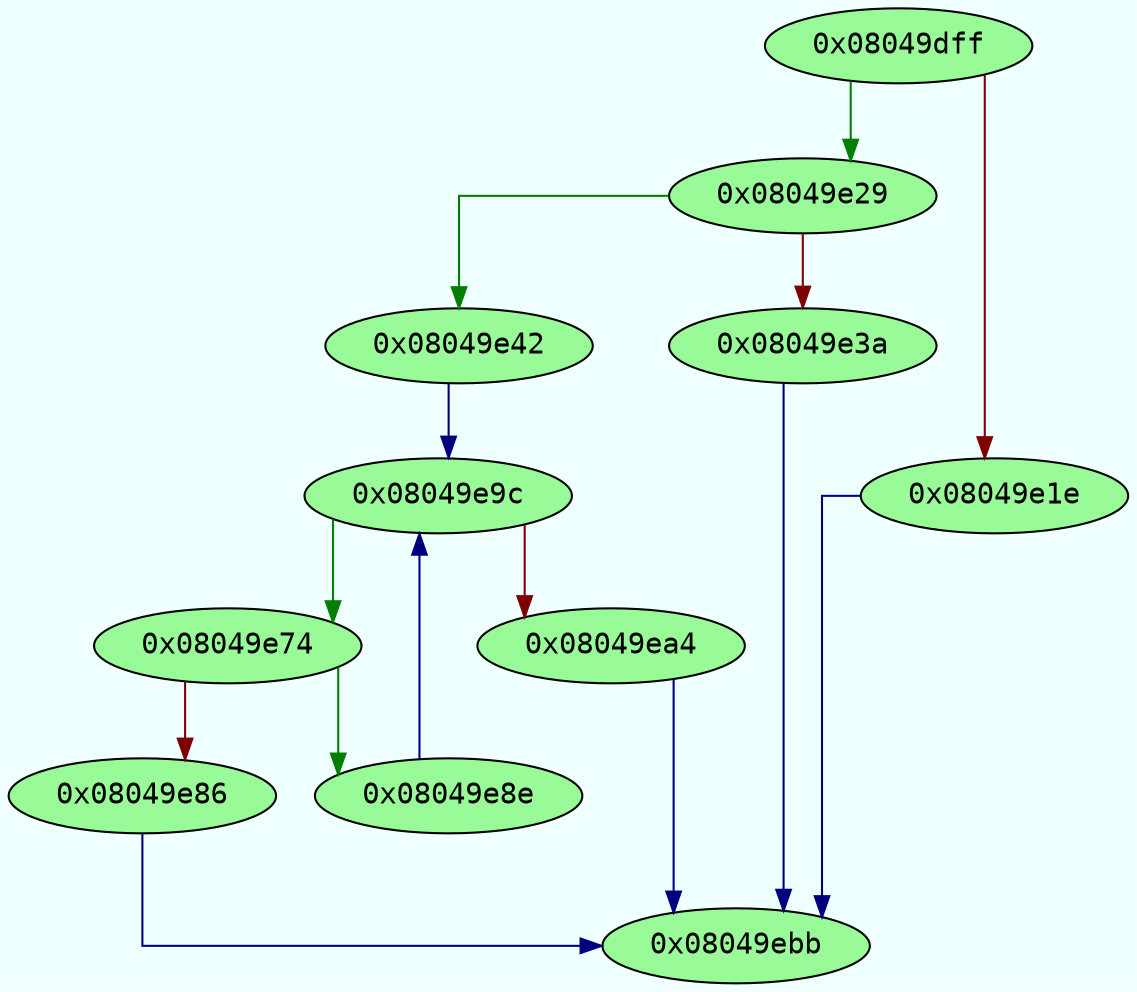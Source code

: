 digraph code {
	graph [bgcolor=azure fontsize=8 fontname="Courier" splines="ortho"];
	node [fillcolor=gray style=filled];
	edge [arrowhead="normal"];
	"0x08049dff" -> "0x08049e29" [color="#007f00"];
	"0x08049dff" -> "0x08049e1e" [color="#7f0000"];
	"0x08049dff" [URL="sym.fac/0x08049dff", fillcolor="palegreen",color="black", fontname="Courier",label="0x08049dff"]
	"0x08049e1e" -> "0x08049ebb" [color="#00007f"];
	"0x08049e1e" [URL="sym.fac/0x08049e1e", fillcolor="palegreen",color="black", fontname="Courier",label="0x08049e1e"]
	"0x08049e29" -> "0x08049e42" [color="#007f00"];
	"0x08049e29" -> "0x08049e3a" [color="#7f0000"];
	"0x08049e29" [URL="sym.fac/0x08049e29", fillcolor="palegreen",color="black", fontname="Courier",label="0x08049e29"]
	"0x08049e3a" -> "0x08049ebb" [color="#00007f"];
	"0x08049e3a" [URL="sym.fac/0x08049e3a", fillcolor="palegreen",color="black", fontname="Courier",label="0x08049e3a"]
	"0x08049e42" -> "0x08049e9c" [color="#00007f"];
	"0x08049e42" [URL="sym.fac/0x08049e42", fillcolor="palegreen",color="black", fontname="Courier",label="0x08049e42"]
	"0x08049e74" -> "0x08049e8e" [color="#007f00"];
	"0x08049e74" -> "0x08049e86" [color="#7f0000"];
	"0x08049e74" [URL="sym.fac/0x08049e74", fillcolor="palegreen",color="black", fontname="Courier",label="0x08049e74"]
	"0x08049e86" -> "0x08049ebb" [color="#00007f"];
	"0x08049e86" [URL="sym.fac/0x08049e86", fillcolor="palegreen",color="black", fontname="Courier",label="0x08049e86"]
	"0x08049e8e" -> "0x08049e9c" [color="#00007f"];
	"0x08049e8e" [URL="sym.fac/0x08049e8e", fillcolor="palegreen",color="black", fontname="Courier",label="0x08049e8e"]
	"0x08049e9c" -> "0x08049e74" [color="#007f00"];
	"0x08049e9c" -> "0x08049ea4" [color="#7f0000"];
	"0x08049e9c" [URL="sym.fac/0x08049e9c", fillcolor="palegreen",color="black", fontname="Courier",label="0x08049e9c"]
	"0x08049ea4" -> "0x08049ebb" [color="#00007f"];
	"0x08049ea4" [URL="sym.fac/0x08049ea4", fillcolor="palegreen",color="black", fontname="Courier",label="0x08049ea4"]
	"0x08049ebb" [URL="sym.fac/0x08049ebb", fillcolor="palegreen",color="black", fontname="Courier",label="0x08049ebb"]
}
